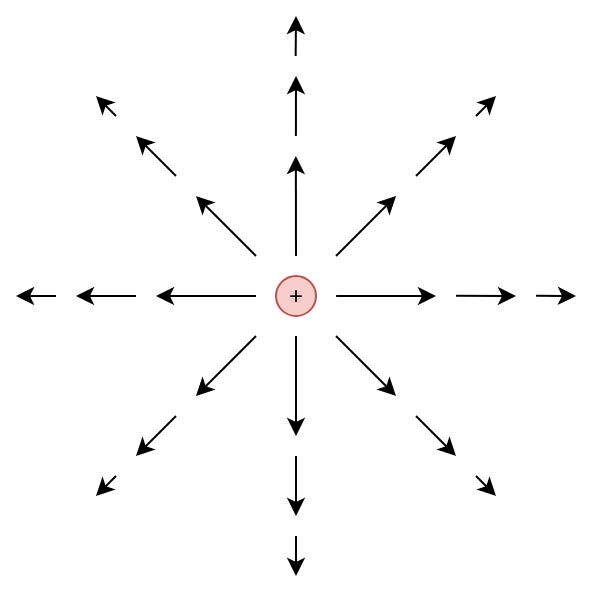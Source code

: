 <mxfile version="24.7.17">
  <diagram name="Pagina-1" id="yhUcPpMiCLV7o69w87VS">
    <mxGraphModel dx="568" dy="329" grid="1" gridSize="10" guides="1" tooltips="1" connect="1" arrows="1" fold="1" page="1" pageScale="1" pageWidth="827" pageHeight="1169" math="0" shadow="0">
      <root>
        <mxCell id="0" />
        <mxCell id="1" parent="0" />
        <mxCell id="A-M0qx6TIgdJOTIf7Dzo-1" value="+" style="ellipse;whiteSpace=wrap;html=1;aspect=fixed;fillColor=#f8cecc;strokeColor=#b85450;" vertex="1" parent="1">
          <mxGeometry x="370" y="370" width="20" height="20" as="geometry" />
        </mxCell>
        <mxCell id="A-M0qx6TIgdJOTIf7Dzo-2" value="" style="endArrow=classic;html=1;rounded=0;" edge="1" parent="1">
          <mxGeometry width="50" height="50" relative="1" as="geometry">
            <mxPoint x="380" y="360" as="sourcePoint" />
            <mxPoint x="379.93" y="310" as="targetPoint" />
          </mxGeometry>
        </mxCell>
        <mxCell id="A-M0qx6TIgdJOTIf7Dzo-4" value="" style="endArrow=classic;html=1;rounded=0;" edge="1" parent="1">
          <mxGeometry width="50" height="50" relative="1" as="geometry">
            <mxPoint x="379.95" y="300" as="sourcePoint" />
            <mxPoint x="380" y="270" as="targetPoint" />
          </mxGeometry>
        </mxCell>
        <mxCell id="A-M0qx6TIgdJOTIf7Dzo-5" value="" style="endArrow=classic;html=1;rounded=0;" edge="1" parent="1">
          <mxGeometry width="50" height="50" relative="1" as="geometry">
            <mxPoint x="379.83" y="260" as="sourcePoint" />
            <mxPoint x="380" y="240" as="targetPoint" />
          </mxGeometry>
        </mxCell>
        <mxCell id="A-M0qx6TIgdJOTIf7Dzo-15" value="" style="group;rotation=-180;" vertex="1" connectable="0" parent="1">
          <mxGeometry x="380" y="400" width="0.17" height="120" as="geometry" />
        </mxCell>
        <mxCell id="A-M0qx6TIgdJOTIf7Dzo-12" value="" style="endArrow=classic;html=1;rounded=0;" edge="1" parent="A-M0qx6TIgdJOTIf7Dzo-15">
          <mxGeometry width="50" height="50" relative="1" as="geometry">
            <mxPoint as="sourcePoint" />
            <mxPoint y="50" as="targetPoint" />
          </mxGeometry>
        </mxCell>
        <mxCell id="A-M0qx6TIgdJOTIf7Dzo-13" value="" style="endArrow=classic;html=1;rounded=0;" edge="1" parent="A-M0qx6TIgdJOTIf7Dzo-15">
          <mxGeometry width="50" height="50" relative="1" as="geometry">
            <mxPoint y="60" as="sourcePoint" />
            <mxPoint y="90" as="targetPoint" />
          </mxGeometry>
        </mxCell>
        <mxCell id="A-M0qx6TIgdJOTIf7Dzo-14" value="" style="endArrow=classic;html=1;rounded=0;" edge="1" parent="A-M0qx6TIgdJOTIf7Dzo-15">
          <mxGeometry width="50" height="50" relative="1" as="geometry">
            <mxPoint y="100" as="sourcePoint" />
            <mxPoint y="120" as="targetPoint" />
          </mxGeometry>
        </mxCell>
        <mxCell id="A-M0qx6TIgdJOTIf7Dzo-17" value="" style="group;rotation=-180;" vertex="1" connectable="0" parent="1">
          <mxGeometry x="240" y="380" width="120" height="100" as="geometry" />
        </mxCell>
        <mxCell id="A-M0qx6TIgdJOTIf7Dzo-18" value="" style="endArrow=classic;html=1;rounded=0;" edge="1" parent="A-M0qx6TIgdJOTIf7Dzo-17">
          <mxGeometry width="50" height="50" relative="1" as="geometry">
            <mxPoint x="120" as="sourcePoint" />
            <mxPoint x="70" as="targetPoint" />
          </mxGeometry>
        </mxCell>
        <mxCell id="A-M0qx6TIgdJOTIf7Dzo-19" value="" style="endArrow=classic;html=1;rounded=0;" edge="1" parent="A-M0qx6TIgdJOTIf7Dzo-17">
          <mxGeometry width="50" height="50" relative="1" as="geometry">
            <mxPoint x="60" as="sourcePoint" />
            <mxPoint x="30" as="targetPoint" />
          </mxGeometry>
        </mxCell>
        <mxCell id="A-M0qx6TIgdJOTIf7Dzo-20" value="" style="endArrow=classic;html=1;rounded=0;" edge="1" parent="A-M0qx6TIgdJOTIf7Dzo-17">
          <mxGeometry width="50" height="50" relative="1" as="geometry">
            <mxPoint x="20" as="sourcePoint" />
            <mxPoint as="targetPoint" />
          </mxGeometry>
        </mxCell>
        <mxCell id="A-M0qx6TIgdJOTIf7Dzo-21" value="" style="endArrow=classic;html=1;rounded=0;" edge="1" parent="A-M0qx6TIgdJOTIf7Dzo-17">
          <mxGeometry width="50" height="50" relative="1" as="geometry">
            <mxPoint x="120" y="20" as="sourcePoint" />
            <mxPoint x="90" y="50" as="targetPoint" />
          </mxGeometry>
        </mxCell>
        <mxCell id="A-M0qx6TIgdJOTIf7Dzo-22" value="" style="endArrow=classic;html=1;rounded=0;" edge="1" parent="A-M0qx6TIgdJOTIf7Dzo-17">
          <mxGeometry width="50" height="50" relative="1" as="geometry">
            <mxPoint x="80" y="60" as="sourcePoint" />
            <mxPoint x="60" y="80" as="targetPoint" />
          </mxGeometry>
        </mxCell>
        <mxCell id="A-M0qx6TIgdJOTIf7Dzo-23" value="" style="endArrow=classic;html=1;rounded=0;" edge="1" parent="A-M0qx6TIgdJOTIf7Dzo-17">
          <mxGeometry width="50" height="50" relative="1" as="geometry">
            <mxPoint x="50" y="90" as="sourcePoint" />
            <mxPoint x="40" y="100" as="targetPoint" />
          </mxGeometry>
        </mxCell>
        <mxCell id="A-M0qx6TIgdJOTIf7Dzo-6" value="" style="endArrow=classic;html=1;rounded=0;" edge="1" parent="1">
          <mxGeometry width="50" height="50" relative="1" as="geometry">
            <mxPoint x="400.07" y="380" as="sourcePoint" />
            <mxPoint x="450" y="380" as="targetPoint" />
          </mxGeometry>
        </mxCell>
        <mxCell id="A-M0qx6TIgdJOTIf7Dzo-7" value="" style="endArrow=classic;html=1;rounded=0;" edge="1" parent="1">
          <mxGeometry width="50" height="50" relative="1" as="geometry">
            <mxPoint x="460" y="379.83" as="sourcePoint" />
            <mxPoint x="490" y="380" as="targetPoint" />
          </mxGeometry>
        </mxCell>
        <mxCell id="A-M0qx6TIgdJOTIf7Dzo-8" value="" style="endArrow=classic;html=1;rounded=0;" edge="1" parent="1">
          <mxGeometry width="50" height="50" relative="1" as="geometry">
            <mxPoint x="500" y="379.83" as="sourcePoint" />
            <mxPoint x="520" y="380" as="targetPoint" />
          </mxGeometry>
        </mxCell>
        <mxCell id="A-M0qx6TIgdJOTIf7Dzo-24" value="" style="group" vertex="1" connectable="0" parent="1">
          <mxGeometry x="400" y="280" width="80" height="80" as="geometry" />
        </mxCell>
        <mxCell id="A-M0qx6TIgdJOTIf7Dzo-9" value="" style="endArrow=classic;html=1;rounded=0;" edge="1" parent="A-M0qx6TIgdJOTIf7Dzo-24">
          <mxGeometry width="50" height="50" relative="1" as="geometry">
            <mxPoint y="80" as="sourcePoint" />
            <mxPoint x="30" y="50" as="targetPoint" />
          </mxGeometry>
        </mxCell>
        <mxCell id="A-M0qx6TIgdJOTIf7Dzo-10" value="" style="endArrow=classic;html=1;rounded=0;" edge="1" parent="A-M0qx6TIgdJOTIf7Dzo-24">
          <mxGeometry width="50" height="50" relative="1" as="geometry">
            <mxPoint x="40" y="40" as="sourcePoint" />
            <mxPoint x="60" y="20" as="targetPoint" />
          </mxGeometry>
        </mxCell>
        <mxCell id="A-M0qx6TIgdJOTIf7Dzo-11" value="" style="endArrow=classic;html=1;rounded=0;" edge="1" parent="A-M0qx6TIgdJOTIf7Dzo-24">
          <mxGeometry width="50" height="50" relative="1" as="geometry">
            <mxPoint x="70" y="10" as="sourcePoint" />
            <mxPoint x="80" as="targetPoint" />
          </mxGeometry>
        </mxCell>
        <mxCell id="A-M0qx6TIgdJOTIf7Dzo-25" value="" style="group;rotation=90;" vertex="1" connectable="0" parent="1">
          <mxGeometry x="400" y="400" width="80" height="80" as="geometry" />
        </mxCell>
        <mxCell id="A-M0qx6TIgdJOTIf7Dzo-26" value="" style="endArrow=classic;html=1;rounded=0;" edge="1" parent="A-M0qx6TIgdJOTIf7Dzo-25">
          <mxGeometry width="50" height="50" relative="1" as="geometry">
            <mxPoint as="sourcePoint" />
            <mxPoint x="30" y="30" as="targetPoint" />
          </mxGeometry>
        </mxCell>
        <mxCell id="A-M0qx6TIgdJOTIf7Dzo-27" value="" style="endArrow=classic;html=1;rounded=0;" edge="1" parent="A-M0qx6TIgdJOTIf7Dzo-25">
          <mxGeometry width="50" height="50" relative="1" as="geometry">
            <mxPoint x="40" y="40" as="sourcePoint" />
            <mxPoint x="60" y="60" as="targetPoint" />
          </mxGeometry>
        </mxCell>
        <mxCell id="A-M0qx6TIgdJOTIf7Dzo-28" value="" style="endArrow=classic;html=1;rounded=0;" edge="1" parent="A-M0qx6TIgdJOTIf7Dzo-25">
          <mxGeometry width="50" height="50" relative="1" as="geometry">
            <mxPoint x="70" y="70" as="sourcePoint" />
            <mxPoint x="80" y="80" as="targetPoint" />
          </mxGeometry>
        </mxCell>
        <mxCell id="A-M0qx6TIgdJOTIf7Dzo-29" value="" style="group;rotation=-90;" vertex="1" connectable="0" parent="1">
          <mxGeometry x="280" y="280" width="80" height="80" as="geometry" />
        </mxCell>
        <mxCell id="A-M0qx6TIgdJOTIf7Dzo-30" value="" style="endArrow=classic;html=1;rounded=0;" edge="1" parent="A-M0qx6TIgdJOTIf7Dzo-29">
          <mxGeometry width="50" height="50" relative="1" as="geometry">
            <mxPoint x="80" y="80" as="sourcePoint" />
            <mxPoint x="50" y="50" as="targetPoint" />
          </mxGeometry>
        </mxCell>
        <mxCell id="A-M0qx6TIgdJOTIf7Dzo-31" value="" style="endArrow=classic;html=1;rounded=0;" edge="1" parent="A-M0qx6TIgdJOTIf7Dzo-29">
          <mxGeometry width="50" height="50" relative="1" as="geometry">
            <mxPoint x="40" y="40" as="sourcePoint" />
            <mxPoint x="20" y="20" as="targetPoint" />
          </mxGeometry>
        </mxCell>
        <mxCell id="A-M0qx6TIgdJOTIf7Dzo-32" value="" style="endArrow=classic;html=1;rounded=0;" edge="1" parent="A-M0qx6TIgdJOTIf7Dzo-29">
          <mxGeometry width="50" height="50" relative="1" as="geometry">
            <mxPoint x="10" y="10" as="sourcePoint" />
            <mxPoint as="targetPoint" />
          </mxGeometry>
        </mxCell>
      </root>
    </mxGraphModel>
  </diagram>
</mxfile>
